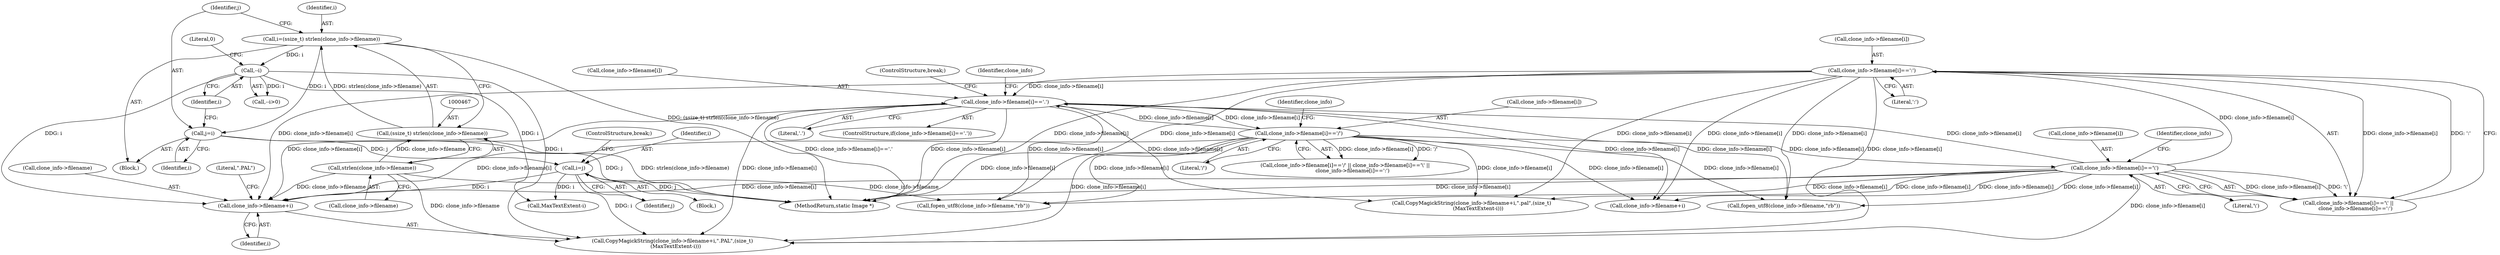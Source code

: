 digraph "0_ImageMagick_f6e9d0d9955e85bdd7540b251cd50d598dacc5e6_7@pointer" {
"1000523" [label="(Call,clone_info->filename+i)"];
"1000508" [label="(Call,clone_info->filename[i]==':')"];
"1000501" [label="(Call,clone_info->filename[i]=='\\')"];
"1000493" [label="(Call,clone_info->filename[i]=='/')"];
"1000482" [label="(Call,clone_info->filename[i]=='.')"];
"1000468" [label="(Call,strlen(clone_info->filename))"];
"1000516" [label="(Call,i=j)"];
"1000472" [label="(Call,j=i)"];
"1000464" [label="(Call,i=(ssize_t) strlen(clone_info->filename))"];
"1000466" [label="(Call,(ssize_t) strlen(clone_info->filename))"];
"1000477" [label="(Call,--i)"];
"1001446" [label="(MethodReturn,static Image *)"];
"1000500" [label="(Call,clone_info->filename[i]=='\\' ||\n         clone_info->filename[i]==':')"];
"1000488" [label="(Literal,'.')"];
"1000473" [label="(Identifier,j)"];
"1000472" [label="(Call,j=i)"];
"1000549" [label="(Call,CopyMagickString(clone_info->filename+i,\".pal\",(size_t)\n        (MaxTextExtent-i)))"];
"1000468" [label="(Call,strlen(clone_info->filename))"];
"1000550" [label="(Call,clone_info->filename+i)"];
"1000499" [label="(Literal,'/')"];
"1000466" [label="(Call,(ssize_t) strlen(clone_info->filename))"];
"1000501" [label="(Call,clone_info->filename[i]=='\\')"];
"1000483" [label="(Call,clone_info->filename[i])"];
"1000479" [label="(Literal,0)"];
"1000540" [label="(Call,fopen_utf8(clone_info->filename,\"rb\"))"];
"1000482" [label="(Call,clone_info->filename[i]=='.')"];
"1000490" [label="(ControlStructure,break;)"];
"1000492" [label="(Call,clone_info->filename[i]=='/' || clone_info->filename[i]=='\\' ||\n         clone_info->filename[i]==':')"];
"1000524" [label="(Call,clone_info->filename)"];
"1000519" [label="(ControlStructure,break;)"];
"1000481" [label="(ControlStructure,if(clone_info->filename[i]=='.'))"];
"1000508" [label="(Call,clone_info->filename[i]==':')"];
"1000493" [label="(Call,clone_info->filename[i]=='/')"];
"1000478" [label="(Identifier,i)"];
"1000496" [label="(Identifier,clone_info)"];
"1000465" [label="(Identifier,i)"];
"1000477" [label="(Call,--i)"];
"1000522" [label="(Call,CopyMagickString(clone_info->filename+i,\".PAL\",(size_t)\n    (MaxTextExtent-i)))"];
"1000511" [label="(Identifier,clone_info)"];
"1000528" [label="(Literal,\".PAL\")"];
"1000502" [label="(Call,clone_info->filename[i])"];
"1000517" [label="(Identifier,i)"];
"1000516" [label="(Call,i=j)"];
"1000504" [label="(Identifier,clone_info)"];
"1000469" [label="(Call,clone_info->filename)"];
"1000507" [label="(Literal,'\\')"];
"1000122" [label="(Block,)"];
"1000527" [label="(Identifier,i)"];
"1000476" [label="(Call,--i>0)"];
"1000523" [label="(Call,clone_info->filename+i)"];
"1000514" [label="(Literal,':')"];
"1000474" [label="(Identifier,i)"];
"1000509" [label="(Call,clone_info->filename[i])"];
"1000494" [label="(Call,clone_info->filename[i])"];
"1000518" [label="(Identifier,j)"];
"1000464" [label="(Call,i=(ssize_t) strlen(clone_info->filename))"];
"1000515" [label="(Block,)"];
"1000567" [label="(Call,fopen_utf8(clone_info->filename,\"rb\"))"];
"1000531" [label="(Call,MaxTextExtent-i)"];
"1000523" -> "1000522"  [label="AST: "];
"1000523" -> "1000527"  [label="CFG: "];
"1000524" -> "1000523"  [label="AST: "];
"1000527" -> "1000523"  [label="AST: "];
"1000528" -> "1000523"  [label="CFG: "];
"1000508" -> "1000523"  [label="DDG: clone_info->filename[i]"];
"1000493" -> "1000523"  [label="DDG: clone_info->filename[i]"];
"1000482" -> "1000523"  [label="DDG: clone_info->filename[i]"];
"1000501" -> "1000523"  [label="DDG: clone_info->filename[i]"];
"1000468" -> "1000523"  [label="DDG: clone_info->filename"];
"1000516" -> "1000523"  [label="DDG: i"];
"1000477" -> "1000523"  [label="DDG: i"];
"1000508" -> "1000500"  [label="AST: "];
"1000508" -> "1000514"  [label="CFG: "];
"1000509" -> "1000508"  [label="AST: "];
"1000514" -> "1000508"  [label="AST: "];
"1000500" -> "1000508"  [label="CFG: "];
"1000508" -> "1001446"  [label="DDG: clone_info->filename[i]"];
"1000508" -> "1000482"  [label="DDG: clone_info->filename[i]"];
"1000508" -> "1000500"  [label="DDG: clone_info->filename[i]"];
"1000508" -> "1000500"  [label="DDG: ':'"];
"1000501" -> "1000508"  [label="DDG: clone_info->filename[i]"];
"1000508" -> "1000522"  [label="DDG: clone_info->filename[i]"];
"1000508" -> "1000540"  [label="DDG: clone_info->filename[i]"];
"1000508" -> "1000549"  [label="DDG: clone_info->filename[i]"];
"1000508" -> "1000550"  [label="DDG: clone_info->filename[i]"];
"1000508" -> "1000567"  [label="DDG: clone_info->filename[i]"];
"1000501" -> "1000500"  [label="AST: "];
"1000501" -> "1000507"  [label="CFG: "];
"1000502" -> "1000501"  [label="AST: "];
"1000507" -> "1000501"  [label="AST: "];
"1000511" -> "1000501"  [label="CFG: "];
"1000500" -> "1000501"  [label="CFG: "];
"1000501" -> "1001446"  [label="DDG: clone_info->filename[i]"];
"1000501" -> "1000482"  [label="DDG: clone_info->filename[i]"];
"1000501" -> "1000500"  [label="DDG: clone_info->filename[i]"];
"1000501" -> "1000500"  [label="DDG: '\\'"];
"1000493" -> "1000501"  [label="DDG: clone_info->filename[i]"];
"1000501" -> "1000522"  [label="DDG: clone_info->filename[i]"];
"1000501" -> "1000540"  [label="DDG: clone_info->filename[i]"];
"1000501" -> "1000549"  [label="DDG: clone_info->filename[i]"];
"1000501" -> "1000550"  [label="DDG: clone_info->filename[i]"];
"1000501" -> "1000567"  [label="DDG: clone_info->filename[i]"];
"1000493" -> "1000492"  [label="AST: "];
"1000493" -> "1000499"  [label="CFG: "];
"1000494" -> "1000493"  [label="AST: "];
"1000499" -> "1000493"  [label="AST: "];
"1000504" -> "1000493"  [label="CFG: "];
"1000492" -> "1000493"  [label="CFG: "];
"1000493" -> "1001446"  [label="DDG: clone_info->filename[i]"];
"1000493" -> "1000482"  [label="DDG: clone_info->filename[i]"];
"1000493" -> "1000492"  [label="DDG: clone_info->filename[i]"];
"1000493" -> "1000492"  [label="DDG: '/'"];
"1000482" -> "1000493"  [label="DDG: clone_info->filename[i]"];
"1000493" -> "1000522"  [label="DDG: clone_info->filename[i]"];
"1000493" -> "1000540"  [label="DDG: clone_info->filename[i]"];
"1000493" -> "1000549"  [label="DDG: clone_info->filename[i]"];
"1000493" -> "1000550"  [label="DDG: clone_info->filename[i]"];
"1000493" -> "1000567"  [label="DDG: clone_info->filename[i]"];
"1000482" -> "1000481"  [label="AST: "];
"1000482" -> "1000488"  [label="CFG: "];
"1000483" -> "1000482"  [label="AST: "];
"1000488" -> "1000482"  [label="AST: "];
"1000490" -> "1000482"  [label="CFG: "];
"1000496" -> "1000482"  [label="CFG: "];
"1000482" -> "1001446"  [label="DDG: clone_info->filename[i]"];
"1000482" -> "1001446"  [label="DDG: clone_info->filename[i]=='.'"];
"1000482" -> "1000522"  [label="DDG: clone_info->filename[i]"];
"1000482" -> "1000540"  [label="DDG: clone_info->filename[i]"];
"1000482" -> "1000549"  [label="DDG: clone_info->filename[i]"];
"1000482" -> "1000550"  [label="DDG: clone_info->filename[i]"];
"1000482" -> "1000567"  [label="DDG: clone_info->filename[i]"];
"1000468" -> "1000466"  [label="AST: "];
"1000468" -> "1000469"  [label="CFG: "];
"1000469" -> "1000468"  [label="AST: "];
"1000466" -> "1000468"  [label="CFG: "];
"1000468" -> "1000466"  [label="DDG: clone_info->filename"];
"1000468" -> "1000522"  [label="DDG: clone_info->filename"];
"1000468" -> "1000540"  [label="DDG: clone_info->filename"];
"1000516" -> "1000515"  [label="AST: "];
"1000516" -> "1000518"  [label="CFG: "];
"1000517" -> "1000516"  [label="AST: "];
"1000518" -> "1000516"  [label="AST: "];
"1000519" -> "1000516"  [label="CFG: "];
"1000516" -> "1001446"  [label="DDG: j"];
"1000472" -> "1000516"  [label="DDG: j"];
"1000516" -> "1000522"  [label="DDG: i"];
"1000516" -> "1000531"  [label="DDG: i"];
"1000472" -> "1000122"  [label="AST: "];
"1000472" -> "1000474"  [label="CFG: "];
"1000473" -> "1000472"  [label="AST: "];
"1000474" -> "1000472"  [label="AST: "];
"1000478" -> "1000472"  [label="CFG: "];
"1000472" -> "1001446"  [label="DDG: j"];
"1000464" -> "1000472"  [label="DDG: i"];
"1000464" -> "1000122"  [label="AST: "];
"1000464" -> "1000466"  [label="CFG: "];
"1000465" -> "1000464"  [label="AST: "];
"1000466" -> "1000464"  [label="AST: "];
"1000473" -> "1000464"  [label="CFG: "];
"1000464" -> "1001446"  [label="DDG: (ssize_t) strlen(clone_info->filename)"];
"1000466" -> "1000464"  [label="DDG: strlen(clone_info->filename)"];
"1000464" -> "1000477"  [label="DDG: i"];
"1000467" -> "1000466"  [label="AST: "];
"1000466" -> "1001446"  [label="DDG: strlen(clone_info->filename)"];
"1000477" -> "1000476"  [label="AST: "];
"1000477" -> "1000478"  [label="CFG: "];
"1000478" -> "1000477"  [label="AST: "];
"1000479" -> "1000477"  [label="CFG: "];
"1000477" -> "1000476"  [label="DDG: i"];
"1000477" -> "1000522"  [label="DDG: i"];
"1000477" -> "1000531"  [label="DDG: i"];
}
